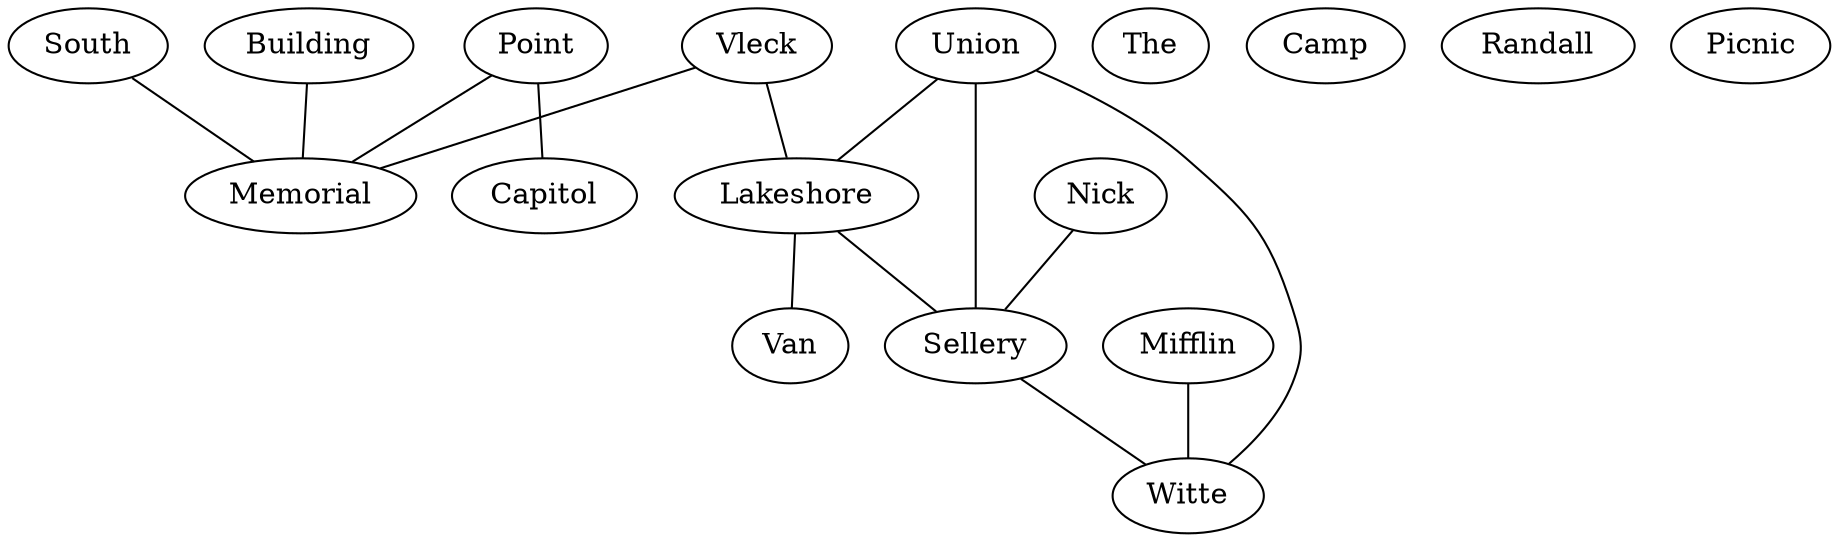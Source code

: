graph CampusMap {     
                     
	Memorial Union -- Sellery [distance=1];
	Sellery -- Witte [distance=1];
	Memorial Union -- Witte [distance = 2];
	Memorial Union -- Lakeshore [distance=10];
	Lakeshore -- Sellery [distance = 13];
	Van Vleck -- Memorial Union [distance=5];
	Lakeshore -- Van Vleck [distance= 5];
	Van Vleck -- Lakeshore [distance= 5];
	Sellery [department=Housing];
	Van Vleck [department=Math];
	Memorial Union [department=Union];
	Lakeshore [department=Housing];
	Witte [department=Housing];
	Capitol Building -- Memorial Union [distance=20];
	Capitol Building [department=Government];
	The Nick -- Sellery [distance=1];
	The Nick [department=Athletics];
	Camp Randall [department=Football];
	Mifflin -- Witte [distance=10];
	Picnic Point -- Memorial Union [distance=50];
	Picnic Point -- Capitol Building [distance=100];
	Picnic Point [department=Nature];
	Union South -- Memorial Union [distance=10];
	
}